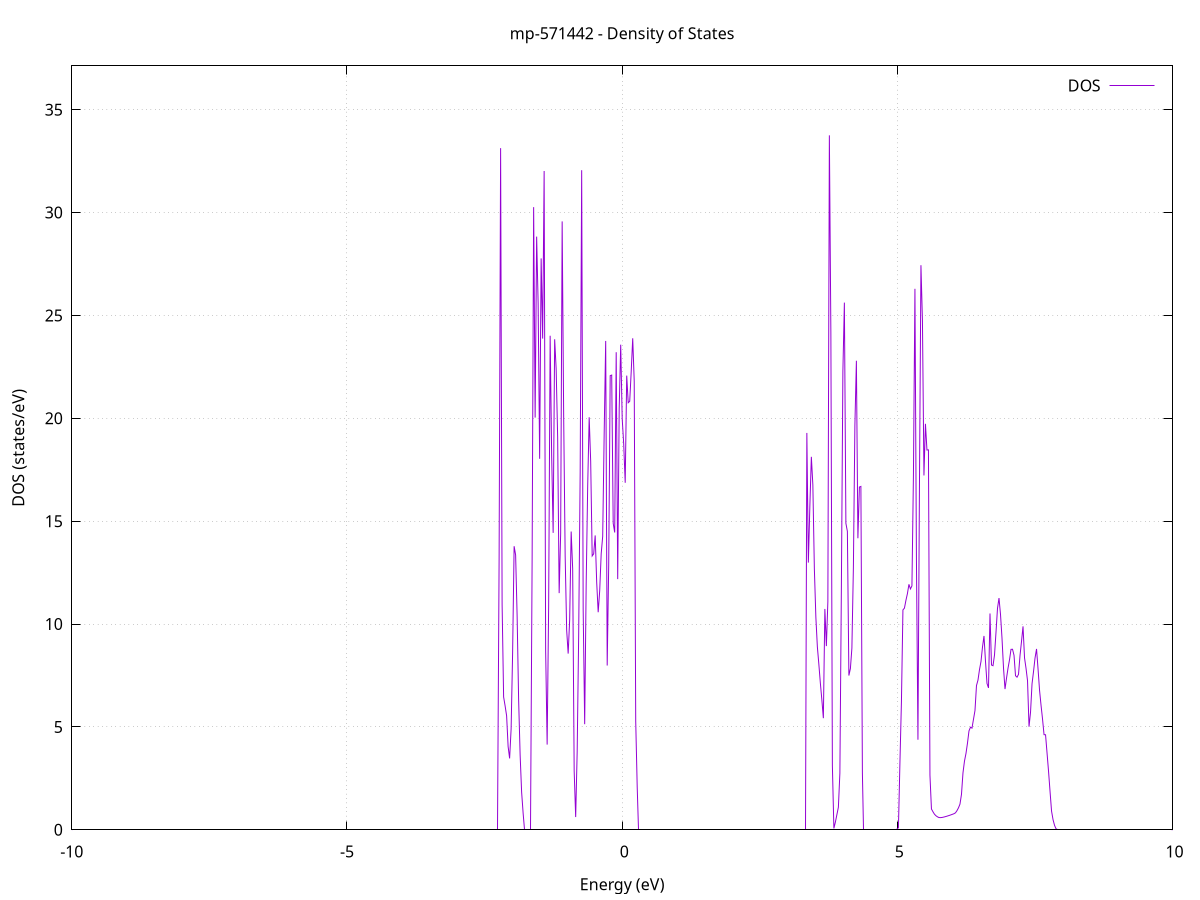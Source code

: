 set title 'mp-571442 - Density of States'
set xlabel 'Energy (eV)'
set ylabel 'DOS (states/eV)'
set grid
set xrange [-10:10]
set yrange [0:37.132]
set xzeroaxis lt -1
set terminal png size 800,600
set output 'mp-571442_dos_gnuplot.png'
plot '-' using 1:2 with lines title 'DOS'
-44.159900 0.000000
-44.132600 0.000000
-44.105300 0.000000
-44.078000 0.000000
-44.050700 0.000000
-44.023500 0.000000
-43.996200 0.000000
-43.968900 0.000000
-43.941600 0.000000
-43.914400 0.000000
-43.887100 0.000000
-43.859800 0.000000
-43.832500 0.000000
-43.805300 0.000000
-43.778000 0.000000
-43.750700 0.000000
-43.723400 0.000000
-43.696100 0.000000
-43.668900 0.000000
-43.641600 0.000000
-43.614300 0.000000
-43.587000 0.000000
-43.559800 0.000000
-43.532500 0.000000
-43.505200 0.000000
-43.477900 0.000000
-43.450700 0.000000
-43.423400 0.000000
-43.396100 0.000000
-43.368800 0.000000
-43.341600 0.000000
-43.314300 0.000000
-43.287000 0.000000
-43.259700 0.000000
-43.232400 0.000000
-43.205200 0.000000
-43.177900 0.000000
-43.150600 0.000000
-43.123300 0.000000
-43.096100 0.000000
-43.068800 0.000000
-43.041500 0.000000
-43.014200 0.000000
-42.987000 0.000000
-42.959700 0.000000
-42.932400 0.000000
-42.905100 0.000000
-42.877800 0.000000
-42.850600 0.000000
-42.823300 0.000000
-42.796000 0.000000
-42.768700 0.000000
-42.741500 0.000000
-42.714200 0.000000
-42.686900 0.000000
-42.659600 0.000000
-42.632400 0.000000
-42.605100 0.000000
-42.577800 0.000000
-42.550500 0.000000
-42.523300 0.000000
-42.496000 0.000000
-42.468700 0.000000
-42.441400 0.000000
-42.414100 0.000000
-42.386900 0.000000
-42.359600 0.000000
-42.332300 0.000000
-42.305000 0.000000
-42.277800 0.000000
-42.250500 0.000000
-42.223200 0.000000
-42.195900 0.000000
-42.168700 0.000000
-42.141400 0.000000
-42.114100 0.000000
-42.086800 0.000000
-42.059500 0.000000
-42.032300 0.000000
-42.005000 0.000000
-41.977700 0.000000
-41.950400 0.000000
-41.923200 0.000000
-41.895900 0.000000
-41.868600 0.000000
-41.841300 0.000000
-41.814100 0.000000
-41.786800 0.000000
-41.759500 0.000000
-41.732200 0.000000
-41.704900 0.000000
-41.677700 0.000000
-41.650400 0.000000
-41.623100 0.000000
-41.595800 0.000000
-41.568600 0.000000
-41.541300 0.000000
-41.514000 0.000000
-41.486700 0.000000
-41.459500 0.000000
-41.432200 0.000000
-41.404900 0.000000
-41.377600 0.000000
-41.350400 0.000000
-41.323100 0.000000
-41.295800 0.000000
-41.268500 0.000000
-41.241200 0.000000
-41.214000 0.000000
-41.186700 0.000000
-41.159400 0.000000
-41.132100 0.000000
-41.104900 0.000000
-41.077600 0.000000
-41.050300 0.000000
-41.023000 0.000000
-40.995800 0.000000
-40.968500 0.000000
-40.941200 0.000000
-40.913900 0.000000
-40.886600 0.000000
-40.859400 0.000000
-40.832100 0.000000
-40.804800 0.000000
-40.777500 0.000000
-40.750300 0.000000
-40.723000 0.000000
-40.695700 0.000000
-40.668400 0.000000
-40.641200 0.000000
-40.613900 0.000000
-40.586600 0.000000
-40.559300 0.000000
-40.532100 0.000000
-40.504800 0.000000
-40.477500 0.000000
-40.450200 0.000000
-40.422900 0.000000
-40.395700 0.000000
-40.368400 0.000000
-40.341100 0.000000
-40.313800 0.000000
-40.286600 0.000000
-40.259300 0.000000
-40.232000 0.000000
-40.204700 0.000000
-40.177500 0.000000
-40.150200 0.000000
-40.122900 0.000000
-40.095600 0.000000
-40.068300 0.000000
-40.041100 0.000000
-40.013800 0.000000
-39.986500 0.000000
-39.959200 0.000000
-39.932000 0.000000
-39.904700 0.000000
-39.877400 0.000000
-39.850100 0.000000
-39.822900 0.000000
-39.795600 0.000000
-39.768300 0.000000
-39.741000 0.000000
-39.713700 0.000000
-39.686500 0.000000
-39.659200 0.000000
-39.631900 0.000000
-39.604600 0.000000
-39.577400 0.000000
-39.550100 0.000000
-39.522800 0.000000
-39.495500 0.000000
-39.468300 0.000000
-39.441000 0.000000
-39.413700 0.000000
-39.386400 0.000000
-39.359200 0.000000
-39.331900 0.000000
-39.304600 0.000000
-39.277300 0.000000
-39.250000 0.000000
-39.222800 0.000000
-39.195500 0.000000
-39.168200 0.000000
-39.140900 0.000000
-39.113700 0.000000
-39.086400 0.000000
-39.059100 0.000000
-39.031800 0.000000
-39.004600 0.000000
-38.977300 0.000000
-38.950000 0.000000
-38.922700 0.000000
-38.895400 0.000000
-38.868200 0.000000
-38.840900 0.000000
-38.813600 0.000000
-38.786300 0.000000
-38.759100 0.000000
-38.731800 0.000000
-38.704500 0.000000
-38.677200 0.000000
-38.650000 0.000000
-38.622700 0.000000
-38.595400 0.000000
-38.568100 0.000000
-38.540900 0.000000
-38.513600 0.000000
-38.486300 0.000000
-38.459000 0.000000
-38.431700 0.000000
-38.404500 0.000000
-38.377200 0.000000
-38.349900 0.000000
-38.322600 0.000000
-38.295400 0.000000
-38.268100 0.000000
-38.240800 0.000000
-38.213500 0.000000
-38.186300 0.000000
-38.159000 0.000000
-38.131700 0.000000
-38.104400 0.000000
-38.077100 0.000000
-38.049900 0.000000
-38.022600 0.000000
-37.995300 0.000000
-37.968000 0.000000
-37.940800 0.000000
-37.913500 0.000000
-37.886200 0.000000
-37.858900 0.000000
-37.831700 0.000000
-37.804400 0.000000
-37.777100 0.000000
-37.749800 0.000000
-37.722600 0.000000
-37.695300 0.000000
-37.668000 0.000000
-37.640700 0.000000
-37.613400 0.000000
-37.586200 0.000000
-37.558900 0.000000
-37.531600 0.000000
-37.504300 0.000000
-37.477100 0.000000
-37.449800 0.000000
-37.422500 0.000000
-37.395200 0.000000
-37.368000 0.000000
-37.340700 0.000000
-37.313400 0.000000
-37.286100 0.000000
-37.258800 0.000000
-37.231600 0.000000
-37.204300 0.000000
-37.177000 0.000000
-37.149700 0.000000
-37.122500 0.000000
-37.095200 0.000000
-37.067900 0.000000
-37.040600 0.000000
-37.013400 0.000000
-36.986100 0.000000
-36.958800 0.000000
-36.931500 0.000000
-36.904200 0.000000
-36.877000 0.000000
-36.849700 0.000000
-36.822400 0.000000
-36.795100 0.000000
-36.767900 0.000000
-36.740600 0.000000
-36.713300 0.000000
-36.686000 0.000000
-36.658800 0.000000
-36.631500 0.000000
-36.604200 0.000000
-36.576900 0.000000
-36.549700 0.000000
-36.522400 0.000000
-36.495100 0.000000
-36.467800 0.000000
-36.440500 0.000000
-36.413300 0.000000
-36.386000 0.000000
-36.358700 0.000000
-36.331400 0.000000
-36.304200 0.000000
-36.276900 0.000000
-36.249600 0.000000
-36.222300 0.000000
-36.195100 0.000000
-36.167800 0.000000
-36.140500 0.000000
-36.113200 0.000000
-36.085900 0.000000
-36.058700 0.000000
-36.031400 0.000000
-36.004100 0.000000
-35.976800 0.000000
-35.949600 0.000000
-35.922300 0.000000
-35.895000 0.000000
-35.867700 0.000000
-35.840500 0.000000
-35.813200 0.000000
-35.785900 0.000000
-35.758600 0.000000
-35.731400 0.000000
-35.704100 0.000000
-35.676800 0.000000
-35.649500 0.000000
-35.622200 0.000000
-35.595000 0.000000
-35.567700 0.000000
-35.540400 0.000000
-35.513100 0.000000
-35.485900 0.000000
-35.458600 0.000000
-35.431300 0.000000
-35.404000 0.000000
-35.376800 0.000000
-35.349500 0.000000
-35.322200 0.000000
-35.294900 0.000000
-35.267600 0.000000
-35.240400 0.000000
-35.213100 0.000000
-35.185800 0.000000
-35.158500 0.000000
-35.131300 0.000000
-35.104000 0.000000
-35.076700 0.000000
-35.049400 0.000000
-35.022200 0.000000
-34.994900 0.000000
-34.967600 0.000000
-34.940300 0.000000
-34.913000 0.000000
-34.885800 0.000000
-34.858500 0.000000
-34.831200 0.000000
-34.803900 0.000000
-34.776700 0.000000
-34.749400 0.000000
-34.722100 0.000000
-34.694800 0.000000
-34.667600 0.000000
-34.640300 0.000000
-34.613000 0.000000
-34.585700 0.000000
-34.558500 0.000000
-34.531200 0.000000
-34.503900 0.000000
-34.476600 0.000000
-34.449300 0.000000
-34.422100 0.000000
-34.394800 0.000000
-34.367500 0.000000
-34.340200 0.000000
-34.313000 0.000000
-34.285700 0.000000
-34.258400 0.000000
-34.231100 0.000000
-34.203900 0.000000
-34.176600 0.000000
-34.149300 0.000000
-34.122000 0.000000
-34.094700 0.000000
-34.067500 0.000000
-34.040200 0.000000
-34.012900 0.000000
-33.985600 0.000000
-33.958400 0.000000
-33.931100 0.000000
-33.903800 0.000000
-33.876500 0.000000
-33.849300 0.000000
-33.822000 0.000000
-33.794700 0.000000
-33.767400 0.000000
-33.740200 0.000000
-33.712900 0.000000
-33.685600 0.000000
-33.658300 0.000000
-33.631000 0.000000
-33.603800 0.000000
-33.576500 0.000000
-33.549200 0.000000
-33.521900 0.000000
-33.494700 0.000000
-33.467400 0.000000
-33.440100 0.000000
-33.412800 0.000000
-33.385600 0.000000
-33.358300 0.000000
-33.331000 0.000000
-33.303700 0.000000
-33.276400 0.000000
-33.249200 0.000000
-33.221900 0.000000
-33.194600 0.000000
-33.167300 0.000000
-33.140100 0.000000
-33.112800 0.000000
-33.085500 0.000000
-33.058200 0.000000
-33.031000 0.000000
-33.003700 0.000000
-32.976400 0.000000
-32.949100 0.000000
-32.921800 0.000000
-32.894600 0.000000
-32.867300 0.000000
-32.840000 0.000000
-32.812700 0.000000
-32.785500 0.000000
-32.758200 0.000000
-32.730900 0.000000
-32.703600 0.000000
-32.676400 0.000000
-32.649100 0.000000
-32.621800 0.000000
-32.594500 0.000000
-32.567300 0.000000
-32.540000 0.000000
-32.512700 0.000000
-32.485400 0.000000
-32.458100 0.000000
-32.430900 0.000000
-32.403600 0.000000
-32.376300 0.000000
-32.349000 0.000000
-32.321800 0.000000
-32.294500 0.000000
-32.267200 0.000000
-32.239900 0.000000
-32.212700 0.000000
-32.185400 0.000000
-32.158100 0.000000
-32.130800 0.000000
-32.103500 0.000000
-32.076300 0.000000
-32.049000 0.000000
-32.021700 0.000000
-31.994400 0.000000
-31.967200 0.000000
-31.939900 0.000000
-31.912600 0.000000
-31.885300 0.000000
-31.858100 0.000000
-31.830800 0.000000
-31.803500 0.000000
-31.776200 0.000000
-31.749000 0.000000
-31.721700 0.000000
-31.694400 0.000000
-31.667100 0.000000
-31.639800 0.000000
-31.612600 0.000000
-31.585300 0.000000
-31.558000 0.000000
-31.530700 0.000000
-31.503500 0.000000
-31.476200 0.000000
-31.448900 0.000000
-31.421600 0.000000
-31.394400 0.000000
-31.367100 0.000000
-31.339800 0.000000
-31.312500 0.000000
-31.285200 0.000000
-31.258000 0.000000
-31.230700 0.000000
-31.203400 0.000000
-31.176100 0.000000
-31.148900 0.000000
-31.121600 0.000000
-31.094300 0.000000
-31.067000 0.000000
-31.039800 0.000000
-31.012500 0.000000
-30.985200 0.000000
-30.957900 0.000000
-30.930600 0.000000
-30.903400 0.000000
-30.876100 0.000000
-30.848800 0.000000
-30.821500 0.000000
-30.794300 0.000000
-30.767000 0.000000
-30.739700 0.000000
-30.712400 0.000000
-30.685200 0.000000
-30.657900 0.000000
-30.630600 0.000000
-30.603300 0.000000
-30.576100 0.000000
-30.548800 0.000000
-30.521500 0.000000
-30.494200 0.000000
-30.466900 0.000000
-30.439700 0.000000
-30.412400 0.000000
-30.385100 0.000000
-30.357800 0.000000
-30.330600 0.000000
-30.303300 0.000000
-30.276000 0.000000
-30.248700 0.000000
-30.221500 0.000000
-30.194200 0.000000
-30.166900 0.000000
-30.139600 0.000000
-30.112300 0.000000
-30.085100 0.000000
-30.057800 0.000000
-30.030500 0.000000
-30.003200 0.000000
-29.976000 0.000000
-29.948700 0.000000
-29.921400 0.000000
-29.894100 0.000000
-29.866900 0.000000
-29.839600 0.000000
-29.812300 0.000000
-29.785000 0.000000
-29.757800 0.000000
-29.730500 0.000000
-29.703200 0.000000
-29.675900 0.000000
-29.648600 0.000000
-29.621400 0.000000
-29.594100 0.000000
-29.566800 0.000000
-29.539500 0.000000
-29.512300 0.000000
-29.485000 0.000000
-29.457700 0.000000
-29.430400 0.000000
-29.403200 0.000000
-29.375900 0.000000
-29.348600 0.000000
-29.321300 0.000000
-29.294000 0.000000
-29.266800 0.000000
-29.239500 0.000000
-29.212200 0.000000
-29.184900 0.000000
-29.157700 0.000000
-29.130400 0.000000
-29.103100 0.000000
-29.075800 0.000000
-29.048600 0.000000
-29.021300 0.000000
-28.994000 0.000000
-28.966700 0.000000
-28.939400 0.000000
-28.912200 0.000000
-28.884900 0.000000
-28.857600 0.000000
-28.830300 0.000000
-28.803100 0.000000
-28.775800 0.000000
-28.748500 0.000000
-28.721200 0.000000
-28.694000 0.000000
-28.666700 0.000000
-28.639400 0.000000
-28.612100 0.000000
-28.584900 0.000000
-28.557600 0.000000
-28.530300 0.000000
-28.503000 0.000000
-28.475700 0.000000
-28.448500 0.000000
-28.421200 0.000000
-28.393900 0.000000
-28.366600 0.000000
-28.339400 0.000000
-28.312100 0.000000
-28.284800 0.000000
-28.257500 0.000000
-28.230300 0.000000
-28.203000 0.000000
-28.175700 0.000000
-28.148400 0.000000
-28.121100 0.000000
-28.093900 0.000000
-28.066600 0.000000
-28.039300 0.000000
-28.012000 0.000000
-27.984800 0.000000
-27.957500 0.000000
-27.930200 0.000000
-27.902900 0.000000
-27.875700 0.000000
-27.848400 0.000000
-27.821100 0.000000
-27.793800 0.000000
-27.766600 0.000000
-27.739300 0.000000
-27.712000 0.000000
-27.684700 0.000000
-27.657400 0.000000
-27.630200 0.000000
-27.602900 0.000000
-27.575600 0.000000
-27.548300 0.000000
-27.521100 0.000000
-27.493800 0.000000
-27.466500 0.000000
-27.439200 0.000000
-27.412000 0.000000
-27.384700 0.000000
-27.357400 0.000000
-27.330100 0.000000
-27.302800 0.000000
-27.275600 0.000000
-27.248300 0.000000
-27.221000 0.000000
-27.193700 0.000000
-27.166500 0.000000
-27.139200 0.000000
-27.111900 0.000000
-27.084600 0.000000
-27.057400 0.000000
-27.030100 0.000000
-27.002800 0.000000
-26.975500 0.000000
-26.948200 0.000000
-26.921000 0.000000
-26.893700 0.000000
-26.866400 0.000000
-26.839100 0.000000
-26.811900 0.000000
-26.784600 0.000000
-26.757300 0.000000
-26.730000 0.000000
-26.702800 0.000000
-26.675500 0.000000
-26.648200 0.000000
-26.620900 0.000000
-26.593700 0.000000
-26.566400 0.000000
-26.539100 0.000000
-26.511800 0.000000
-26.484500 0.000000
-26.457300 0.000000
-26.430000 0.000000
-26.402700 0.000000
-26.375400 0.000000
-26.348200 0.000000
-26.320900 0.000000
-26.293600 0.000000
-26.266300 0.000000
-26.239100 0.000000
-26.211800 0.000000
-26.184500 0.000000
-26.157200 0.000000
-26.129900 0.000000
-26.102700 0.000000
-26.075400 0.000000
-26.048100 0.000000
-26.020800 0.000000
-25.993600 0.000000
-25.966300 0.000000
-25.939000 0.000000
-25.911700 0.000000
-25.884500 0.000000
-25.857200 0.000000
-25.829900 0.000000
-25.802600 0.000000
-25.775400 0.000000
-25.748100 0.000000
-25.720800 0.000000
-25.693500 0.000000
-25.666200 0.000000
-25.639000 0.000000
-25.611700 0.000000
-25.584400 0.000000
-25.557100 0.000000
-25.529900 0.000000
-25.502600 0.000000
-25.475300 0.000000
-25.448000 0.000000
-25.420800 0.000000
-25.393500 0.000000
-25.366200 0.000000
-25.338900 0.000000
-25.311600 0.000000
-25.284400 0.000000
-25.257100 0.000000
-25.229800 0.000000
-25.202500 0.000000
-25.175300 0.000000
-25.148000 0.000000
-25.120700 0.000000
-25.093400 0.000000
-25.066200 0.000000
-25.038900 0.000000
-25.011600 0.000000
-24.984300 0.000000
-24.957000 0.000000
-24.929800 0.000000
-24.902500 0.000000
-24.875200 0.000000
-24.847900 0.000000
-24.820700 0.000000
-24.793400 0.000000
-24.766100 0.000000
-24.738800 0.000000
-24.711600 0.000000
-24.684300 0.000000
-24.657000 0.000000
-24.629700 0.000000
-24.602500 0.000000
-24.575200 0.000000
-24.547900 0.000000
-24.520600 0.000000
-24.493300 0.000000
-24.466100 0.000000
-24.438800 0.000000
-24.411500 0.000000
-24.384200 0.000000
-24.357000 0.000000
-24.329700 0.000000
-24.302400 0.000000
-24.275100 0.000000
-24.247900 0.000000
-24.220600 0.000000
-24.193300 0.000000
-24.166000 0.000000
-24.138700 0.000000
-24.111500 0.000000
-24.084200 0.000000
-24.056900 0.000000
-24.029600 0.000000
-24.002400 0.000000
-23.975100 0.000000
-23.947800 0.000000
-23.920500 0.000000
-23.893300 0.000000
-23.866000 0.000000
-23.838700 0.000000
-23.811400 0.000000
-23.784200 0.000000
-23.756900 0.000000
-23.729600 0.000000
-23.702300 0.000000
-23.675000 0.000000
-23.647800 0.000000
-23.620500 0.000000
-23.593200 0.000000
-23.565900 0.000000
-23.538700 0.000000
-23.511400 0.000000
-23.484100 0.000000
-23.456800 0.000000
-23.429600 0.000000
-23.402300 0.000000
-23.375000 0.000000
-23.347700 0.000000
-23.320400 0.000000
-23.293200 0.000000
-23.265900 0.000000
-23.238600 0.000000
-23.211300 0.000000
-23.184100 0.000000
-23.156800 0.000000
-23.129500 0.000000
-23.102200 0.000000
-23.075000 0.000000
-23.047700 0.000000
-23.020400 0.000000
-22.993100 0.000000
-22.965800 0.000000
-22.938600 0.000000
-22.911300 0.000000
-22.884000 0.000000
-22.856700 0.000000
-22.829500 0.000000
-22.802200 0.000000
-22.774900 0.000000
-22.747600 0.000000
-22.720400 0.000000
-22.693100 0.000000
-22.665800 0.000000
-22.638500 0.000000
-22.611300 0.000000
-22.584000 0.000000
-22.556700 0.000000
-22.529400 0.000000
-22.502100 0.000000
-22.474900 0.000000
-22.447600 0.000000
-22.420300 0.000000
-22.393000 0.000000
-22.365800 0.000000
-22.338500 0.000000
-22.311200 0.000000
-22.283900 0.000000
-22.256700 0.000000
-22.229400 0.000000
-22.202100 0.000000
-22.174800 0.000000
-22.147500 0.000000
-22.120300 0.000000
-22.093000 0.000000
-22.065700 0.000000
-22.038400 0.000000
-22.011200 0.000000
-21.983900 0.000000
-21.956600 0.000000
-21.929300 0.000000
-21.902100 0.000000
-21.874800 0.000000
-21.847500 0.000000
-21.820200 0.000000
-21.793000 0.000000
-21.765700 0.000000
-21.738400 167.886200
-21.711100 106.837000
-21.683800 0.000000
-21.656600 0.000000
-21.629300 0.000000
-21.602000 0.000000
-21.574700 0.000000
-21.547500 0.000000
-21.520200 0.000000
-21.492900 0.000000
-21.465600 0.000000
-21.438400 0.000000
-21.411100 0.000000
-21.383800 0.000000
-21.356500 0.000000
-21.329200 0.000000
-21.302000 0.000000
-21.274700 0.000000
-21.247400 0.000000
-21.220100 0.000000
-21.192900 0.000000
-21.165600 0.000000
-21.138300 0.000000
-21.111000 0.000000
-21.083800 0.000000
-21.056500 0.000000
-21.029200 0.000000
-21.001900 0.000000
-20.974600 0.000000
-20.947400 0.000000
-20.920100 0.000000
-20.892800 0.000000
-20.865500 0.000000
-20.838300 0.000000
-20.811000 0.000000
-20.783700 0.000000
-20.756400 0.000000
-20.729200 0.000000
-20.701900 0.000000
-20.674600 0.000000
-20.647300 0.000000
-20.620100 0.000000
-20.592800 0.000000
-20.565500 0.000000
-20.538200 0.000000
-20.510900 0.000000
-20.483700 0.000000
-20.456400 0.000000
-20.429100 0.000000
-20.401800 0.000000
-20.374600 0.000000
-20.347300 0.000000
-20.320000 0.000000
-20.292700 0.000000
-20.265500 0.000000
-20.238200 0.000000
-20.210900 0.000000
-20.183600 0.000000
-20.156300 0.000000
-20.129100 0.000000
-20.101800 0.000000
-20.074500 0.000000
-20.047200 0.000000
-20.020000 0.000000
-19.992700 0.000000
-19.965400 0.000000
-19.938100 0.000000
-19.910900 0.000000
-19.883600 0.000000
-19.856300 0.000000
-19.829000 0.000000
-19.801800 0.000000
-19.774500 0.000000
-19.747200 0.000000
-19.719900 0.000000
-19.692600 0.000000
-19.665400 0.000000
-19.638100 0.000000
-19.610800 0.000000
-19.583500 0.000000
-19.556300 0.000000
-19.529000 0.000000
-19.501700 0.000000
-19.474400 0.000000
-19.447200 0.000000
-19.419900 0.000000
-19.392600 0.000000
-19.365300 0.000000
-19.338000 0.000000
-19.310800 0.000000
-19.283500 0.000000
-19.256200 0.000000
-19.228900 0.000000
-19.201700 0.000000
-19.174400 0.000000
-19.147100 0.000000
-19.119800 0.000000
-19.092600 0.000000
-19.065300 0.000000
-19.038000 0.000000
-19.010700 0.000000
-18.983400 0.000000
-18.956200 0.000000
-18.928900 0.000000
-18.901600 0.000000
-18.874300 0.000000
-18.847100 0.000000
-18.819800 0.000000
-18.792500 0.000000
-18.765200 0.000000
-18.738000 0.000000
-18.710700 0.000000
-18.683400 0.000000
-18.656100 0.000000
-18.628900 0.000000
-18.601600 0.000000
-18.574300 0.000000
-18.547000 0.000000
-18.519700 0.000000
-18.492500 0.000000
-18.465200 0.000000
-18.437900 0.000000
-18.410600 0.000000
-18.383400 0.000000
-18.356100 0.000000
-18.328800 0.000000
-18.301500 0.000000
-18.274300 0.000000
-18.247000 0.000000
-18.219700 0.000000
-18.192400 0.000000
-18.165100 0.000000
-18.137900 0.000000
-18.110600 0.000000
-18.083300 0.000000
-18.056000 0.000000
-18.028800 0.000000
-18.001500 0.000000
-17.974200 0.000000
-17.946900 0.000000
-17.919700 0.000000
-17.892400 0.000000
-17.865100 0.000000
-17.837800 0.000000
-17.810600 0.000000
-17.783300 0.000000
-17.756000 0.000000
-17.728700 0.000000
-17.701400 0.000000
-17.674200 0.000000
-17.646900 0.000000
-17.619600 0.000000
-17.592300 0.000000
-17.565100 0.000000
-17.537800 0.000000
-17.510500 0.000000
-17.483200 0.000000
-17.456000 0.000000
-17.428700 0.000000
-17.401400 0.000000
-17.374100 0.000000
-17.346800 0.000000
-17.319600 0.000000
-17.292300 0.000000
-17.265000 0.000000
-17.237700 0.000000
-17.210500 0.000000
-17.183200 0.000000
-17.155900 0.000000
-17.128600 0.000000
-17.101400 0.000000
-17.074100 0.000000
-17.046800 0.000000
-17.019500 0.000000
-16.992300 0.000000
-16.965000 0.000000
-16.937700 0.000000
-16.910400 0.000000
-16.883100 0.000000
-16.855900 0.000000
-16.828600 0.000000
-16.801300 0.000000
-16.774000 0.000000
-16.746800 0.000000
-16.719500 0.000000
-16.692200 0.000000
-16.664900 0.000000
-16.637700 0.000000
-16.610400 0.000000
-16.583100 0.000000
-16.555800 0.000000
-16.528500 0.000000
-16.501300 0.000000
-16.474000 0.000000
-16.446700 0.000000
-16.419400 0.000000
-16.392200 0.000000
-16.364900 0.000000
-16.337600 0.000000
-16.310300 0.000000
-16.283100 0.000000
-16.255800 0.000000
-16.228500 0.000000
-16.201200 0.000000
-16.173900 0.000000
-16.146700 0.000000
-16.119400 0.000000
-16.092100 0.000000
-16.064800 0.000000
-16.037600 0.000000
-16.010300 0.000000
-15.983000 0.000000
-15.955700 0.000000
-15.928500 0.000000
-15.901200 0.000000
-15.873900 0.000000
-15.846600 0.000000
-15.819400 0.000000
-15.792100 0.000000
-15.764800 0.000000
-15.737500 0.000000
-15.710200 0.000000
-15.683000 0.000000
-15.655700 0.000000
-15.628400 0.000000
-15.601100 0.000000
-15.573900 0.000000
-15.546600 0.000000
-15.519300 0.000000
-15.492000 0.000000
-15.464800 0.000000
-15.437500 0.000000
-15.410200 0.000000
-15.382900 0.000000
-15.355600 0.000000
-15.328400 0.000000
-15.301100 0.000000
-15.273800 0.000000
-15.246500 0.000000
-15.219300 0.000000
-15.192000 0.000000
-15.164700 0.000000
-15.137400 0.000000
-15.110200 0.000000
-15.082900 0.000000
-15.055600 0.000000
-15.028300 0.000000
-15.001100 0.000000
-14.973800 0.000000
-14.946500 0.000000
-14.919200 0.000000
-14.891900 0.000000
-14.864700 0.000000
-14.837400 0.000000
-14.810100 0.000000
-14.782800 0.000000
-14.755600 0.000000
-14.728300 0.000000
-14.701000 0.000000
-14.673700 0.000000
-14.646500 0.000000
-14.619200 0.000000
-14.591900 0.000000
-14.564600 0.000000
-14.537300 0.000000
-14.510100 0.000000
-14.482800 0.000000
-14.455500 0.000000
-14.428200 0.000000
-14.401000 0.000000
-14.373700 0.000000
-14.346400 0.000000
-14.319100 0.000000
-14.291900 0.000000
-14.264600 0.000000
-14.237300 0.000000
-14.210000 0.000000
-14.182700 0.000000
-14.155500 0.000000
-14.128200 0.000000
-14.100900 0.000000
-14.073600 0.000000
-14.046400 0.000000
-14.019100 0.000000
-13.991800 0.000000
-13.964500 0.000000
-13.937300 0.000000
-13.910000 0.000000
-13.882700 0.000000
-13.855400 0.000000
-13.828200 0.000000
-13.800900 0.000000
-13.773600 0.000000
-13.746300 0.000000
-13.719000 0.000000
-13.691800 0.000000
-13.664500 0.000000
-13.637200 0.000000
-13.609900 0.000000
-13.582700 0.000000
-13.555400 0.000000
-13.528100 0.000000
-13.500800 0.000000
-13.473600 0.000000
-13.446300 0.000000
-13.419000 0.000000
-13.391700 0.000000
-13.364400 0.000000
-13.337200 0.000000
-13.309900 0.000000
-13.282600 0.000000
-13.255300 0.000000
-13.228100 0.000000
-13.200800 0.000000
-13.173500 0.000000
-13.146200 0.000000
-13.119000 0.000000
-13.091700 0.000000
-13.064400 0.000000
-13.037100 0.000000
-13.009900 0.000000
-12.982600 0.000000
-12.955300 0.000000
-12.928000 0.000000
-12.900700 0.000000
-12.873500 0.000000
-12.846200 0.000000
-12.818900 0.000000
-12.791600 0.000000
-12.764400 0.000000
-12.737100 0.000000
-12.709800 0.000000
-12.682500 0.000000
-12.655300 0.000000
-12.628000 0.000000
-12.600700 0.000000
-12.573400 0.000000
-12.546100 0.000000
-12.518900 0.000000
-12.491600 0.000000
-12.464300 0.000000
-12.437000 0.000000
-12.409800 0.000000
-12.382500 0.000000
-12.355200 0.000000
-12.327900 0.000000
-12.300700 0.000000
-12.273400 0.000000
-12.246100 0.000000
-12.218800 0.000000
-12.191500 0.000000
-12.164300 0.000000
-12.137000 0.000000
-12.109700 0.000000
-12.082400 0.000000
-12.055200 0.000000
-12.027900 0.000000
-12.000600 0.000000
-11.973300 0.000000
-11.946100 0.000000
-11.918800 0.000000
-11.891500 0.000000
-11.864200 0.000000
-11.837000 0.000000
-11.809700 0.000000
-11.782400 0.000000
-11.755100 0.000000
-11.727800 0.000000
-11.700600 0.000000
-11.673300 0.000000
-11.646000 0.000000
-11.618700 0.000000
-11.591500 0.000000
-11.564200 0.000000
-11.536900 0.000000
-11.509600 0.000000
-11.482400 0.000000
-11.455100 0.000000
-11.427800 0.000000
-11.400500 0.000000
-11.373200 0.000000
-11.346000 0.000000
-11.318700 0.000000
-11.291400 0.000000
-11.264100 0.000000
-11.236900 0.000000
-11.209600 0.000000
-11.182300 0.000000
-11.155000 0.000000
-11.127800 0.000000
-11.100500 0.000000
-11.073200 0.000000
-11.045900 0.000000
-11.018700 0.956200
-10.991400 3.980200
-10.964100 7.563500
-10.936800 8.130700
-10.909500 8.793000
-10.882300 10.203100
-10.855000 13.034800
-10.827700 16.074600
-10.800400 6.750900
-10.773200 0.000000
-10.745900 0.000000
-10.718600 9.688800
-10.691300 15.990600
-10.664100 12.191800
-10.636800 22.461500
-10.609500 64.731600
-10.582200 96.932600
-10.554900 91.866700
-10.527700 0.000000
-10.500400 0.000000
-10.473100 0.000000
-10.445800 0.000000
-10.418600 0.000000
-10.391300 0.000000
-10.364000 0.000000
-10.336700 0.000000
-10.309500 0.000000
-10.282200 0.000000
-10.254900 0.000000
-10.227600 0.000000
-10.200300 0.000000
-10.173100 0.000000
-10.145800 0.000000
-10.118500 0.000000
-10.091200 0.000000
-10.064000 0.000000
-10.036700 0.000000
-10.009400 0.000000
-9.982100 0.000000
-9.954900 0.000000
-9.927600 0.000000
-9.900300 0.000000
-9.873000 0.000000
-9.845800 0.000000
-9.818500 0.000000
-9.791200 0.000000
-9.763900 0.000000
-9.736600 0.000000
-9.709400 0.000000
-9.682100 0.000000
-9.654800 0.000000
-9.627500 0.000000
-9.600300 0.000000
-9.573000 0.000000
-9.545700 0.000000
-9.518400 0.000000
-9.491200 0.000000
-9.463900 0.000000
-9.436600 0.000000
-9.409300 0.000000
-9.382000 0.000000
-9.354800 0.000000
-9.327500 0.000000
-9.300200 0.000000
-9.272900 0.000000
-9.245700 0.000000
-9.218400 0.000000
-9.191100 0.000000
-9.163800 0.000000
-9.136600 0.000000
-9.109300 0.000000
-9.082000 0.000000
-9.054700 0.000000
-9.027500 0.000000
-9.000200 0.000000
-8.972900 0.000000
-8.945600 0.000000
-8.918300 0.000000
-8.891100 0.000000
-8.863800 0.000000
-8.836500 0.000000
-8.809200 0.000000
-8.782000 0.000000
-8.754700 0.000000
-8.727400 0.000000
-8.700100 0.000000
-8.672900 0.000000
-8.645600 0.000000
-8.618300 0.000000
-8.591000 0.000000
-8.563700 0.000000
-8.536500 0.000000
-8.509200 0.000000
-8.481900 0.000000
-8.454600 0.000000
-8.427400 0.000000
-8.400100 0.000000
-8.372800 0.000000
-8.345500 0.000000
-8.318300 0.000000
-8.291000 0.000000
-8.263700 0.000000
-8.236400 0.000000
-8.209100 0.000000
-8.181900 0.000000
-8.154600 0.000000
-8.127300 0.000000
-8.100000 0.000000
-8.072800 0.000000
-8.045500 0.000000
-8.018200 0.000000
-7.990900 0.000000
-7.963700 0.000000
-7.936400 0.000000
-7.909100 0.000000
-7.881800 0.000000
-7.854600 0.000000
-7.827300 0.000000
-7.800000 0.000000
-7.772700 0.000000
-7.745400 0.000000
-7.718200 0.000000
-7.690900 0.000000
-7.663600 0.000000
-7.636300 0.000000
-7.609100 0.000000
-7.581800 0.000000
-7.554500 0.000000
-7.527200 0.000000
-7.500000 0.000000
-7.472700 0.000000
-7.445400 0.000000
-7.418100 0.000000
-7.390800 0.000000
-7.363600 0.000000
-7.336300 0.000000
-7.309000 0.000000
-7.281700 0.000000
-7.254500 0.000000
-7.227200 0.000000
-7.199900 0.000000
-7.172600 0.000000
-7.145400 0.000000
-7.118100 0.000000
-7.090800 0.000000
-7.063500 0.000000
-7.036300 0.000000
-7.009000 0.000000
-6.981700 0.000000
-6.954400 0.000000
-6.927100 0.000000
-6.899900 0.000000
-6.872600 0.000000
-6.845300 0.000000
-6.818000 0.000000
-6.790800 0.000000
-6.763500 0.000000
-6.736200 0.000000
-6.708900 0.000000
-6.681700 0.000000
-6.654400 0.000000
-6.627100 0.000000
-6.599800 0.000000
-6.572500 0.000000
-6.545300 0.000000
-6.518000 0.000000
-6.490700 0.000000
-6.463400 0.000000
-6.436200 0.000000
-6.408900 0.000000
-6.381600 0.000000
-6.354300 0.000000
-6.327100 0.000000
-6.299800 0.000000
-6.272500 0.000000
-6.245200 0.000000
-6.217900 0.000000
-6.190700 0.000000
-6.163400 0.000000
-6.136100 0.000000
-6.108800 0.000000
-6.081600 0.000000
-6.054300 0.000000
-6.027000 0.000000
-5.999700 0.000000
-5.972500 0.000000
-5.945200 0.000000
-5.917900 0.000000
-5.890600 0.000000
-5.863400 0.000000
-5.836100 0.000000
-5.808800 0.000000
-5.781500 0.000000
-5.754200 0.000000
-5.727000 0.000000
-5.699700 0.000000
-5.672400 0.000000
-5.645100 0.000000
-5.617900 0.000000
-5.590600 0.000000
-5.563300 0.000000
-5.536000 0.000000
-5.508800 0.000000
-5.481500 0.000000
-5.454200 0.000000
-5.426900 0.000000
-5.399600 0.000000
-5.372400 0.000000
-5.345100 0.000000
-5.317800 0.000000
-5.290500 0.000000
-5.263300 0.000000
-5.236000 0.000000
-5.208700 0.000000
-5.181400 0.000000
-5.154200 0.000000
-5.126900 0.000000
-5.099600 0.000000
-5.072300 0.000000
-5.045100 0.000000
-5.017800 0.000000
-4.990500 0.000000
-4.963200 0.000000
-4.935900 0.000000
-4.908700 0.000000
-4.881400 0.000000
-4.854100 0.000000
-4.826800 0.000000
-4.799600 0.000000
-4.772300 0.000000
-4.745000 0.000000
-4.717700 0.000000
-4.690500 0.000000
-4.663200 0.000000
-4.635900 0.000000
-4.608600 0.000000
-4.581300 0.000000
-4.554100 0.000000
-4.526800 0.000000
-4.499500 0.000000
-4.472200 0.000000
-4.445000 0.000000
-4.417700 0.000000
-4.390400 0.000000
-4.363100 0.000000
-4.335900 0.000000
-4.308600 0.000000
-4.281300 0.000000
-4.254000 0.000000
-4.226700 0.000000
-4.199500 0.000000
-4.172200 0.000000
-4.144900 0.000000
-4.117600 0.000000
-4.090400 0.000000
-4.063100 0.000000
-4.035800 0.000000
-4.008500 0.000000
-3.981300 0.000000
-3.954000 0.000000
-3.926700 0.000000
-3.899400 0.000000
-3.872200 0.000000
-3.844900 0.000000
-3.817600 0.000000
-3.790300 0.000000
-3.763000 0.000000
-3.735800 0.000000
-3.708500 0.000000
-3.681200 0.000000
-3.653900 0.000000
-3.626700 0.000000
-3.599400 0.000000
-3.572100 0.000000
-3.544800 0.000000
-3.517600 0.000000
-3.490300 0.000000
-3.463000 0.000000
-3.435700 0.000000
-3.408400 0.000000
-3.381200 0.000000
-3.353900 0.000000
-3.326600 0.000000
-3.299300 0.000000
-3.272100 0.000000
-3.244800 0.000000
-3.217500 0.000000
-3.190200 0.000000
-3.163000 0.000000
-3.135700 0.000000
-3.108400 0.000000
-3.081100 0.000000
-3.053900 0.000000
-3.026600 0.000000
-2.999300 0.000000
-2.972000 0.000000
-2.944700 0.000000
-2.917500 0.000000
-2.890200 0.000000
-2.862900 0.000000
-2.835600 0.000000
-2.808400 0.000000
-2.781100 0.000000
-2.753800 0.000000
-2.726500 0.000000
-2.699300 0.000000
-2.672000 0.000000
-2.644700 0.000000
-2.617400 0.000000
-2.590100 0.000000
-2.562900 0.000000
-2.535600 0.000000
-2.508300 0.000000
-2.481000 0.000000
-2.453800 0.000000
-2.426500 0.000000
-2.399200 0.000000
-2.371900 0.000000
-2.344700 0.000000
-2.317400 0.000000
-2.290100 0.000000
-2.262800 0.000000
-2.235500 13.162500
-2.208300 33.132800
-2.181000 10.954100
-2.153700 6.456400
-2.126400 6.020400
-2.099200 5.540500
-2.071900 4.048600
-2.044600 3.469500
-2.017300 4.905800
-1.990100 8.609900
-1.962800 13.782900
-1.935500 13.355400
-1.908200 10.386700
-1.881000 6.326100
-1.853700 3.643100
-1.826400 1.825500
-1.799100 0.803000
-1.771800 0.000000
-1.744600 0.000000
-1.717300 0.000000
-1.690000 0.000000
-1.662700 0.000000
-1.635500 13.181200
-1.608200 30.265700
-1.580900 20.034500
-1.553600 28.834400
-1.526400 25.581200
-1.499100 18.033100
-1.471800 27.774600
-1.444500 23.875100
-1.417200 32.021400
-1.390000 8.707100
-1.362700 4.141700
-1.335400 10.890200
-1.308100 24.013300
-1.280900 18.227100
-1.253600 14.431800
-1.226300 23.841500
-1.199000 22.405700
-1.171800 19.086700
-1.144500 11.502100
-1.117200 14.402500
-1.089900 29.571900
-1.062700 20.154300
-1.035400 13.315700
-1.008100 9.703800
-0.980800 8.563300
-0.953500 10.199800
-0.926300 14.498000
-0.899000 12.689200
-0.871700 2.859400
-0.844400 0.619800
-0.817200 3.790700
-0.789900 9.484800
-0.762600 17.373600
-0.735300 32.062400
-0.708100 10.711600
-0.680800 5.132600
-0.653500 11.942400
-0.626200 16.687500
-0.598900 20.050000
-0.571700 17.908800
-0.544400 13.309500
-0.517100 13.413100
-0.489800 14.307700
-0.462600 12.034800
-0.435300 10.575000
-0.408000 11.612400
-0.380700 13.416700
-0.353500 14.261900
-0.326200 19.312800
-0.298900 23.762200
-0.271600 7.984600
-0.244300 12.861200
-0.217100 22.073600
-0.189800 22.102300
-0.162500 14.896200
-0.135200 14.451200
-0.108000 23.212500
-0.080700 12.182100
-0.053400 20.469000
-0.026100 23.580300
0.001100 19.977900
0.028400 18.754200
0.055700 16.867700
0.083000 22.076600
0.110200 20.757500
0.137500 20.827000
0.164800 22.278400
0.192100 23.891100
0.219400 21.814400
0.246600 5.273400
0.273900 2.060400
0.301200 0.000000
0.328500 0.000000
0.355700 0.000000
0.383000 0.000000
0.410300 0.000000
0.437600 0.000000
0.464800 0.000000
0.492100 0.000000
0.519400 0.000000
0.546700 0.000000
0.574000 0.000000
0.601200 0.000000
0.628500 0.000000
0.655800 0.000000
0.683100 0.000000
0.710300 0.000000
0.737600 0.000000
0.764900 0.000000
0.792200 0.000000
0.819400 0.000000
0.846700 0.000000
0.874000 0.000000
0.901300 0.000000
0.928500 0.000000
0.955800 0.000000
0.983100 0.000000
1.010400 0.000000
1.037700 0.000000
1.064900 0.000000
1.092200 0.000000
1.119500 0.000000
1.146800 0.000000
1.174000 0.000000
1.201300 0.000000
1.228600 0.000000
1.255900 0.000000
1.283100 0.000000
1.310400 0.000000
1.337700 0.000000
1.365000 0.000000
1.392300 0.000000
1.419500 0.000000
1.446800 0.000000
1.474100 0.000000
1.501400 0.000000
1.528600 0.000000
1.555900 0.000000
1.583200 0.000000
1.610500 0.000000
1.637700 0.000000
1.665000 0.000000
1.692300 0.000000
1.719600 0.000000
1.746800 0.000000
1.774100 0.000000
1.801400 0.000000
1.828700 0.000000
1.856000 0.000000
1.883200 0.000000
1.910500 0.000000
1.937800 0.000000
1.965100 0.000000
1.992300 0.000000
2.019600 0.000000
2.046900 0.000000
2.074200 0.000000
2.101400 0.000000
2.128700 0.000000
2.156000 0.000000
2.183300 0.000000
2.210600 0.000000
2.237800 0.000000
2.265100 0.000000
2.292400 0.000000
2.319700 0.000000
2.346900 0.000000
2.374200 0.000000
2.401500 0.000000
2.428800 0.000000
2.456000 0.000000
2.483300 0.000000
2.510600 0.000000
2.537900 0.000000
2.565200 0.000000
2.592400 0.000000
2.619700 0.000000
2.647000 0.000000
2.674300 0.000000
2.701500 0.000000
2.728800 0.000000
2.756100 0.000000
2.783400 0.000000
2.810600 0.000000
2.837900 0.000000
2.865200 0.000000
2.892500 0.000000
2.919700 0.000000
2.947000 0.000000
2.974300 0.000000
3.001600 0.000000
3.028900 0.000000
3.056100 0.000000
3.083400 0.000000
3.110700 0.000000
3.138000 0.000000
3.165200 0.000000
3.192500 0.000000
3.219800 0.000000
3.247100 0.000000
3.274300 0.000000
3.301600 0.000000
3.328900 0.000000
3.356200 19.289700
3.383500 12.986400
3.410700 15.724400
3.438000 18.127500
3.465300 16.760200
3.492600 12.688500
3.519800 10.336100
3.547100 8.893300
3.574400 8.039100
3.601700 7.123500
3.628900 6.312000
3.656200 5.424700
3.683500 10.734300
3.710800 8.928100
3.738000 11.092100
3.765300 33.756100
3.792600 24.125200
3.819900 3.128900
3.847200 0.066400
3.874400 0.370800
3.901700 0.732500
3.929000 1.095100
3.956300 2.753700
3.983500 11.744900
4.010800 22.271900
4.038100 25.624600
4.065400 14.898600
4.092600 14.503000
4.119900 7.496300
4.147200 7.832900
4.174500 8.827700
4.201800 12.750500
4.229000 19.653900
4.256300 22.798100
4.283600 14.169700
4.310900 16.660800
4.338100 16.689300
4.365400 2.760100
4.392700 0.000000
4.420000 0.000000
4.447200 0.000000
4.474500 0.000000
4.501800 0.000000
4.529100 0.000000
4.556400 0.000000
4.583600 0.000000
4.610900 0.000000
4.638200 0.000000
4.665500 0.000000
4.692700 0.000000
4.720000 0.000000
4.747300 0.000000
4.774600 0.000000
4.801800 0.000000
4.829100 0.000000
4.856400 0.000000
4.883700 0.000000
4.910900 0.000000
4.938200 0.000000
4.965500 0.000000
4.992800 0.000000
5.020100 0.099800
5.047300 3.244500
5.074600 6.209800
5.101900 10.687100
5.129200 10.772800
5.156400 11.152300
5.183700 11.481700
5.211000 11.931500
5.238300 11.707700
5.265500 11.852800
5.292800 17.234400
5.320100 26.294500
5.347400 13.116000
5.374700 4.377400
5.401900 16.555300
5.429200 27.443000
5.456500 24.749800
5.483800 17.221700
5.511000 19.731600
5.538300 18.459600
5.565600 18.466400
5.592900 2.656000
5.620100 1.011100
5.647400 0.877000
5.674700 0.758100
5.702000 0.681800
5.729200 0.630500
5.756500 0.594300
5.783800 0.590900
5.811100 0.598100
5.838400 0.614100
5.865600 0.633000
5.892900 0.653900
5.920200 0.676700
5.947500 0.700900
5.974700 0.726300
6.002000 0.752900
6.029300 0.780800
6.056600 0.824400
6.083800 0.929400
6.111100 1.066500
6.138400 1.246800
6.165700 1.721500
6.193000 2.765600
6.220200 3.337800
6.247500 3.709500
6.274800 4.212000
6.302100 4.804400
6.329300 4.985900
6.356600 4.941300
6.383900 5.369500
6.411200 5.797200
6.438400 7.010400
6.465700 7.276200
6.493000 7.782900
6.520300 8.180600
6.547600 8.880400
6.574800 9.421400
6.602100 8.187100
6.629400 7.113000
6.656700 6.896900
6.683900 10.512700
6.711200 8.008300
6.738500 7.974700
6.765800 8.492900
6.793000 9.601500
6.820300 10.767100
6.847600 11.263600
6.874900 10.468400
6.902100 9.310400
6.929400 7.869300
6.956700 6.839200
6.984000 7.368000
7.011300 7.852600
7.038500 8.263000
7.065800 8.770400
7.093100 8.774600
7.120400 8.481400
7.147600 7.487500
7.174900 7.416600
7.202200 7.556300
7.229500 8.473400
7.256700 9.157100
7.284000 9.886600
7.311300 8.357500
7.338600 7.848100
7.365900 7.246900
7.393100 5.009600
7.420400 5.711300
7.447700 7.095200
7.475000 7.696100
7.502200 8.350000
7.529500 8.789700
7.556800 7.823200
7.584100 6.788000
7.611300 6.054300
7.638600 5.379200
7.665900 4.622800
7.693200 4.619000
7.720400 3.735400
7.747700 2.842700
7.775000 1.864900
7.802300 0.906600
7.829600 0.489500
7.856800 0.214400
7.884100 0.045900
7.911400 0.000100
7.938700 0.000000
7.965900 0.000000
7.993200 0.000000
8.020500 0.000000
8.047800 0.000000
8.075000 0.000000
8.102300 0.000000
8.129600 0.000000
8.156900 0.000000
8.184200 0.000000
8.211400 0.000000
8.238700 0.000000
8.266000 0.000000
8.293300 0.000000
8.320500 0.000000
8.347800 0.000000
8.375100 0.000000
8.402400 0.000000
8.429600 0.000000
8.456900 0.000000
8.484200 0.000000
8.511500 0.000000
8.538800 0.000000
8.566000 0.000000
8.593300 0.000000
8.620600 0.000000
8.647900 0.000000
8.675100 0.000000
8.702400 0.000000
8.729700 0.000000
8.757000 0.000000
8.784200 0.000000
8.811500 0.000000
8.838800 0.000000
8.866100 0.000000
8.893300 0.000000
8.920600 0.000000
8.947900 0.000000
8.975200 0.000000
9.002500 0.000000
9.029700 0.000000
9.057000 0.000000
9.084300 0.000000
9.111600 0.000000
9.138800 0.000000
9.166100 0.000000
9.193400 0.000000
9.220700 0.000000
9.247900 0.000000
9.275200 0.000000
9.302500 0.000000
9.329800 0.000000
9.357100 0.000000
9.384300 0.000000
9.411600 0.000000
9.438900 0.000000
9.466200 0.000000
9.493400 0.000000
9.520700 0.000000
9.548000 0.000000
9.575300 0.000000
9.602500 0.000000
9.629800 0.000000
9.657100 0.000000
9.684400 0.000000
9.711600 0.000000
9.738900 0.000000
9.766200 0.000000
9.793500 0.000000
9.820800 0.000000
9.848000 0.000000
9.875300 0.000000
9.902600 0.000000
9.929900 0.000000
9.957100 0.000000
9.984400 0.000000
10.011700 0.000000
10.039000 0.000000
10.066200 0.000000
10.093500 0.000000
10.120800 0.000000
10.148100 0.000000
10.175400 0.000000
10.202600 0.000000
10.229900 0.000000
10.257200 0.000000
10.284500 0.000000
10.311700 0.000000
10.339000 0.000000
10.366300 0.000000
10.393600 0.000000
e
